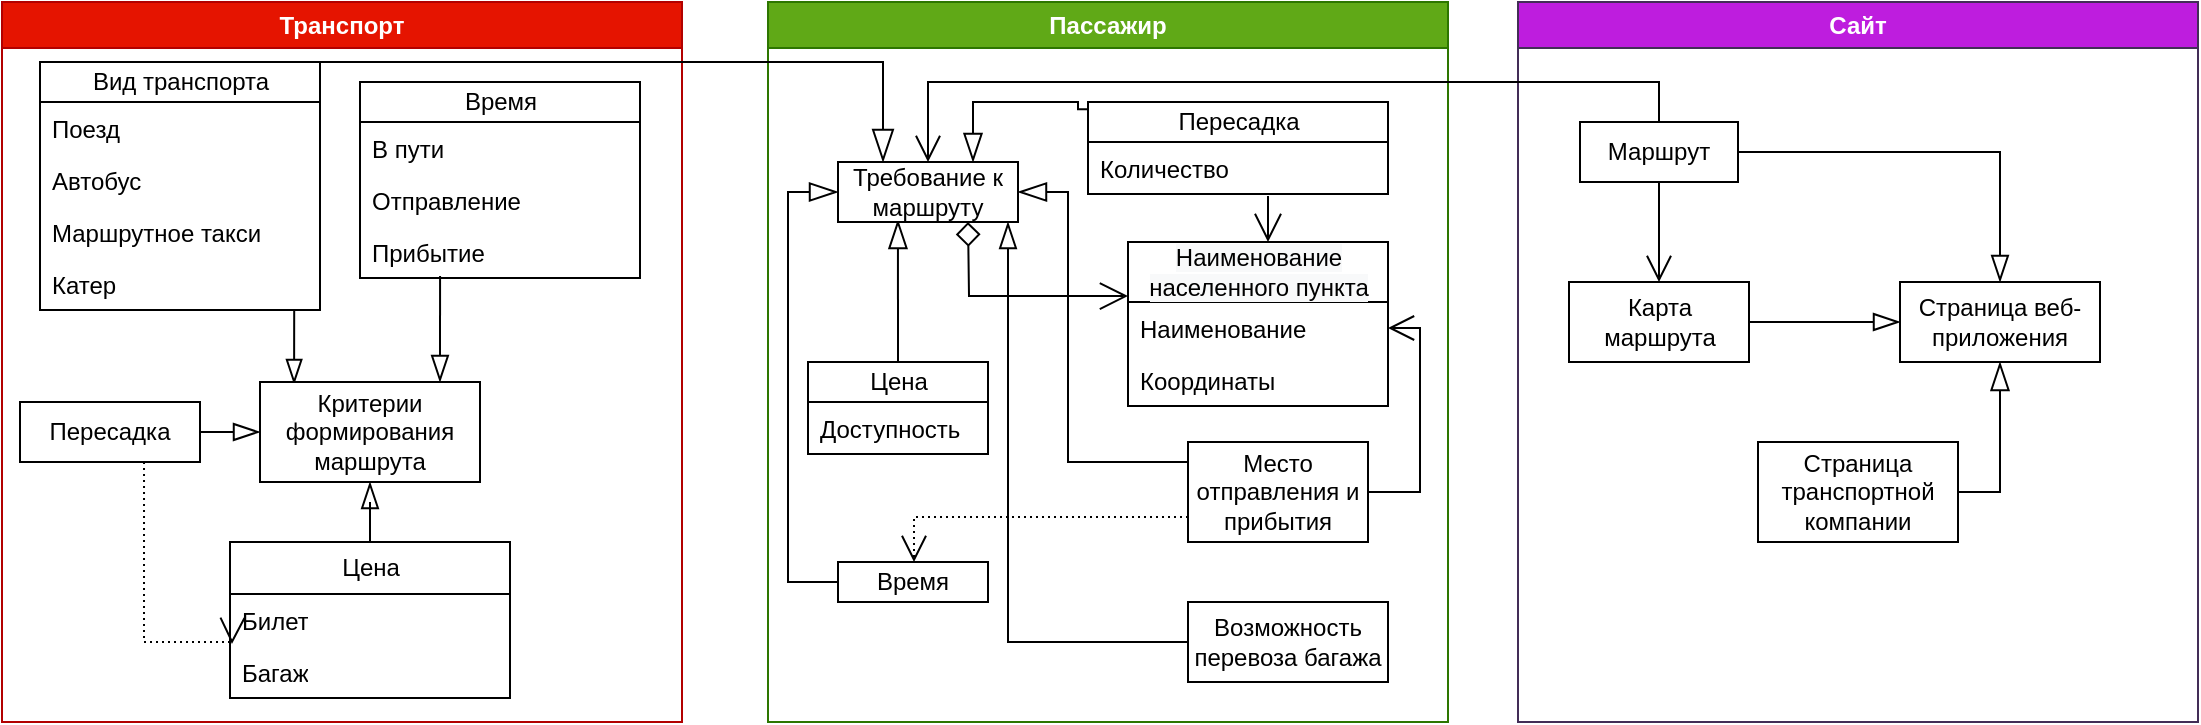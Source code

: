 <mxfile version="20.7.4" type="github">
  <diagram id="97Nrrohps93HSM1ZIezM" name="Страница 1">
    <mxGraphModel dx="1707" dy="1564" grid="1" gridSize="10" guides="1" tooltips="1" connect="1" arrows="1" fold="1" page="1" pageScale="1" pageWidth="827" pageHeight="1169" math="0" shadow="0">
      <root>
        <mxCell id="0" />
        <mxCell id="1" parent="0" />
        <mxCell id="limBzkKbLuW3zujK5Wkw-1" value="Транспорт" style="swimlane;whiteSpace=wrap;html=1;fillColor=#e51400;strokeColor=#B20000;fontColor=#ffffff;" parent="1" vertex="1">
          <mxGeometry x="-319" y="-40" width="340" height="360" as="geometry" />
        </mxCell>
        <mxCell id="rN79pym6WUAMVs8a9SZX-15" style="edgeStyle=orthogonalEdgeStyle;rounded=0;orthogonalLoop=1;jettySize=auto;html=1;entryX=0.155;entryY=0.02;entryDx=0;entryDy=0;startArrow=none;startFill=0;endArrow=blockThin;endFill=0;startSize=12;endSize=10;targetPerimeterSpacing=11;entryPerimeter=0;exitX=0.893;exitY=1;exitDx=0;exitDy=0;exitPerimeter=0;" edge="1" parent="limBzkKbLuW3zujK5Wkw-1" source="limBzkKbLuW3zujK5Wkw-15" target="limBzkKbLuW3zujK5Wkw-46">
          <mxGeometry relative="1" as="geometry">
            <Array as="points">
              <mxPoint x="146" y="154" />
            </Array>
          </mxGeometry>
        </mxCell>
        <mxCell id="limBzkKbLuW3zujK5Wkw-12" value="Вид транспорта" style="swimlane;fontStyle=0;childLayout=stackLayout;horizontal=1;startSize=20;fillColor=none;horizontalStack=0;resizeParent=1;resizeParentMax=0;resizeLast=0;collapsible=1;marginBottom=0;html=1;" parent="limBzkKbLuW3zujK5Wkw-1" vertex="1">
          <mxGeometry x="19" y="30" width="140" height="124" as="geometry" />
        </mxCell>
        <mxCell id="limBzkKbLuW3zujK5Wkw-16" value="Поезд&amp;nbsp;" style="text;strokeColor=none;fillColor=none;align=left;verticalAlign=top;spacingLeft=4;spacingRight=4;overflow=hidden;rotatable=0;points=[[0,0.5],[1,0.5]];portConstraint=eastwest;whiteSpace=wrap;html=1;" parent="limBzkKbLuW3zujK5Wkw-12" vertex="1">
          <mxGeometry y="20" width="140" height="26" as="geometry" />
        </mxCell>
        <mxCell id="limBzkKbLuW3zujK5Wkw-13" value="Автобус" style="text;strokeColor=none;fillColor=none;align=left;verticalAlign=top;spacingLeft=4;spacingRight=4;overflow=hidden;rotatable=0;points=[[0,0.5],[1,0.5]];portConstraint=eastwest;whiteSpace=wrap;html=1;" parent="limBzkKbLuW3zujK5Wkw-12" vertex="1">
          <mxGeometry y="46" width="140" height="26" as="geometry" />
        </mxCell>
        <mxCell id="limBzkKbLuW3zujK5Wkw-14" value="Маршрутное такси" style="text;strokeColor=none;fillColor=none;align=left;verticalAlign=top;spacingLeft=4;spacingRight=4;overflow=hidden;rotatable=0;points=[[0,0.5],[1,0.5]];portConstraint=eastwest;whiteSpace=wrap;html=1;" parent="limBzkKbLuW3zujK5Wkw-12" vertex="1">
          <mxGeometry y="72" width="140" height="26" as="geometry" />
        </mxCell>
        <mxCell id="limBzkKbLuW3zujK5Wkw-15" value="Катер" style="text;strokeColor=none;fillColor=none;align=left;verticalAlign=top;spacingLeft=4;spacingRight=4;overflow=hidden;rotatable=0;points=[[0,0.5],[1,0.5]];portConstraint=eastwest;whiteSpace=wrap;html=1;" parent="limBzkKbLuW3zujK5Wkw-12" vertex="1">
          <mxGeometry y="98" width="140" height="26" as="geometry" />
        </mxCell>
        <mxCell id="limBzkKbLuW3zujK5Wkw-21" value="Время" style="swimlane;fontStyle=0;childLayout=stackLayout;horizontal=1;startSize=20;fillColor=none;horizontalStack=0;resizeParent=1;resizeParentMax=0;resizeLast=0;collapsible=1;marginBottom=0;html=1;" parent="limBzkKbLuW3zujK5Wkw-1" vertex="1">
          <mxGeometry x="179" y="40" width="140" height="98" as="geometry" />
        </mxCell>
        <mxCell id="limBzkKbLuW3zujK5Wkw-22" value="В пути" style="text;strokeColor=none;fillColor=none;align=left;verticalAlign=top;spacingLeft=4;spacingRight=4;overflow=hidden;rotatable=0;points=[[0,0.5],[1,0.5]];portConstraint=eastwest;whiteSpace=wrap;html=1;" parent="limBzkKbLuW3zujK5Wkw-21" vertex="1">
          <mxGeometry y="20" width="140" height="26" as="geometry" />
        </mxCell>
        <mxCell id="limBzkKbLuW3zujK5Wkw-23" value="Отправление" style="text;strokeColor=none;fillColor=none;align=left;verticalAlign=top;spacingLeft=4;spacingRight=4;overflow=hidden;rotatable=0;points=[[0,0.5],[1,0.5]];portConstraint=eastwest;whiteSpace=wrap;html=1;" parent="limBzkKbLuW3zujK5Wkw-21" vertex="1">
          <mxGeometry y="46" width="140" height="26" as="geometry" />
        </mxCell>
        <mxCell id="limBzkKbLuW3zujK5Wkw-24" value="Прибытие" style="text;strokeColor=none;fillColor=none;align=left;verticalAlign=top;spacingLeft=4;spacingRight=4;overflow=hidden;rotatable=0;points=[[0,0.5],[1,0.5]];portConstraint=eastwest;whiteSpace=wrap;html=1;" parent="limBzkKbLuW3zujK5Wkw-21" vertex="1">
          <mxGeometry y="72" width="140" height="26" as="geometry" />
        </mxCell>
        <mxCell id="limBzkKbLuW3zujK5Wkw-79" style="edgeStyle=orthogonalEdgeStyle;rounded=0;orthogonalLoop=1;jettySize=auto;html=1;exitX=0.689;exitY=1;exitDx=0;exitDy=0;startArrow=none;startFill=0;endArrow=open;endFill=0;dashed=1;dashPattern=1 2;entryX=0.007;entryY=0.962;entryDx=0;entryDy=0;entryPerimeter=0;exitPerimeter=0;endSize=11;startSize=11;" parent="limBzkKbLuW3zujK5Wkw-1" source="limBzkKbLuW3zujK5Wkw-47" target="limBzkKbLuW3zujK5Wkw-28" edge="1">
          <mxGeometry relative="1" as="geometry">
            <mxPoint x="109" y="320" as="targetPoint" />
            <Array as="points">
              <mxPoint x="71" y="320" />
            </Array>
          </mxGeometry>
        </mxCell>
        <mxCell id="rN79pym6WUAMVs8a9SZX-1" style="edgeStyle=elbowEdgeStyle;rounded=0;orthogonalLoop=1;jettySize=auto;html=1;startArrow=none;endArrow=blockThin;entryX=0;entryY=0.5;entryDx=0;entryDy=0;exitX=1;exitY=0.5;exitDx=0;exitDy=0;endFill=0;endSize=11;startSize=11;" edge="1" parent="limBzkKbLuW3zujK5Wkw-1" source="limBzkKbLuW3zujK5Wkw-47" target="limBzkKbLuW3zujK5Wkw-46">
          <mxGeometry relative="1" as="geometry">
            <mxPoint x="99" y="290" as="sourcePoint" />
            <mxPoint x="119" y="240" as="targetPoint" />
          </mxGeometry>
        </mxCell>
        <UserObject label="Пересадка" treeRoot="1" id="limBzkKbLuW3zujK5Wkw-47">
          <mxCell style="whiteSpace=wrap;html=1;align=center;treeFolding=1;treeMoving=1;newEdgeStyle={&quot;edgeStyle&quot;:&quot;elbowEdgeStyle&quot;,&quot;startArrow&quot;:&quot;none&quot;,&quot;endArrow&quot;:&quot;none&quot;};" parent="limBzkKbLuW3zujK5Wkw-1" vertex="1">
            <mxGeometry x="9" y="200" width="90" height="30" as="geometry" />
          </mxCell>
        </UserObject>
        <mxCell id="limBzkKbLuW3zujK5Wkw-69" style="edgeStyle=orthogonalEdgeStyle;rounded=0;orthogonalLoop=1;jettySize=auto;html=1;exitX=0.818;exitY=0;exitDx=0;exitDy=0;startArrow=blockThin;startFill=0;endArrow=none;endFill=0;exitPerimeter=0;entryX=0.286;entryY=0.962;entryDx=0;entryDy=0;entryPerimeter=0;endSize=11;startSize=11;" parent="limBzkKbLuW3zujK5Wkw-1" source="limBzkKbLuW3zujK5Wkw-46" target="limBzkKbLuW3zujK5Wkw-24" edge="1">
          <mxGeometry relative="1" as="geometry">
            <mxPoint x="219" y="160" as="targetPoint" />
          </mxGeometry>
        </mxCell>
        <mxCell id="limBzkKbLuW3zujK5Wkw-71" style="edgeStyle=orthogonalEdgeStyle;rounded=0;orthogonalLoop=1;jettySize=auto;html=1;exitX=0.5;exitY=1;exitDx=0;exitDy=0;startArrow=blockThin;startFill=0;endArrow=none;endFill=0;endSize=11;startSize=11;" parent="limBzkKbLuW3zujK5Wkw-1" source="limBzkKbLuW3zujK5Wkw-46" target="limBzkKbLuW3zujK5Wkw-27" edge="1">
          <mxGeometry relative="1" as="geometry" />
        </mxCell>
        <UserObject label="Критерии формирования маршрута" treeRoot="1" id="limBzkKbLuW3zujK5Wkw-46">
          <mxCell style="whiteSpace=wrap;html=1;align=center;treeFolding=1;treeMoving=1;newEdgeStyle={&quot;edgeStyle&quot;:&quot;elbowEdgeStyle&quot;,&quot;startArrow&quot;:&quot;none&quot;,&quot;endArrow&quot;:&quot;none&quot;};" parent="limBzkKbLuW3zujK5Wkw-1" vertex="1">
            <mxGeometry x="129" y="190" width="110" height="50" as="geometry" />
          </mxCell>
        </UserObject>
        <mxCell id="limBzkKbLuW3zujK5Wkw-27" value="Цена" style="swimlane;fontStyle=0;childLayout=stackLayout;horizontal=1;startSize=26;fillColor=none;horizontalStack=0;resizeParent=1;resizeParentMax=0;resizeLast=0;collapsible=1;marginBottom=0;html=1;" parent="limBzkKbLuW3zujK5Wkw-1" vertex="1">
          <mxGeometry x="114" y="270" width="140" height="78" as="geometry" />
        </mxCell>
        <mxCell id="limBzkKbLuW3zujK5Wkw-28" value="Билет" style="text;strokeColor=none;fillColor=none;align=left;verticalAlign=top;spacingLeft=4;spacingRight=4;overflow=hidden;rotatable=0;points=[[0,0.5],[1,0.5]];portConstraint=eastwest;whiteSpace=wrap;html=1;" parent="limBzkKbLuW3zujK5Wkw-27" vertex="1">
          <mxGeometry y="26" width="140" height="26" as="geometry" />
        </mxCell>
        <mxCell id="limBzkKbLuW3zujK5Wkw-29" value="Багаж" style="text;strokeColor=none;fillColor=none;align=left;verticalAlign=top;spacingLeft=4;spacingRight=4;overflow=hidden;rotatable=0;points=[[0,0.5],[1,0.5]];portConstraint=eastwest;whiteSpace=wrap;html=1;" parent="limBzkKbLuW3zujK5Wkw-27" vertex="1">
          <mxGeometry y="52" width="140" height="26" as="geometry" />
        </mxCell>
        <mxCell id="rN79pym6WUAMVs8a9SZX-2" style="edgeStyle=elbowEdgeStyle;rounded=0;orthogonalLoop=1;jettySize=auto;html=1;startArrow=none;endArrow=none;exitX=0.75;exitY=0;exitDx=0;exitDy=0;entryX=0.5;entryY=0;entryDx=0;entryDy=0;" edge="1" parent="limBzkKbLuW3zujK5Wkw-1" source="limBzkKbLuW3zujK5Wkw-47" target="limBzkKbLuW3zujK5Wkw-47">
          <mxGeometry relative="1" as="geometry" />
        </mxCell>
        <mxCell id="limBzkKbLuW3zujK5Wkw-31" value="Пассажир" style="swimlane;whiteSpace=wrap;html=1;fillColor=#60a917;strokeColor=#2D7600;fontColor=#ffffff;" parent="1" vertex="1">
          <mxGeometry x="64" y="-40" width="340" height="360" as="geometry" />
        </mxCell>
        <mxCell id="limBzkKbLuW3zujK5Wkw-37" value="Цена" style="swimlane;fontStyle=0;childLayout=stackLayout;horizontal=1;startSize=20;fillColor=none;horizontalStack=0;resizeParent=1;resizeParentMax=0;resizeLast=0;collapsible=1;marginBottom=0;html=1;" parent="limBzkKbLuW3zujK5Wkw-31" vertex="1">
          <mxGeometry x="20" y="180" width="90" height="46" as="geometry" />
        </mxCell>
        <mxCell id="limBzkKbLuW3zujK5Wkw-38" value="Доступность" style="text;strokeColor=none;fillColor=none;align=left;verticalAlign=top;spacingLeft=4;spacingRight=4;overflow=hidden;rotatable=0;points=[[0,0.5],[1,0.5]];portConstraint=eastwest;whiteSpace=wrap;html=1;" parent="limBzkKbLuW3zujK5Wkw-37" vertex="1">
          <mxGeometry y="20" width="90" height="26" as="geometry" />
        </mxCell>
        <mxCell id="limBzkKbLuW3zujK5Wkw-41" value="Пересадка" style="swimlane;fontStyle=0;childLayout=stackLayout;horizontal=1;startSize=20;fillColor=none;horizontalStack=0;resizeParent=1;resizeParentMax=0;resizeLast=0;collapsible=1;marginBottom=0;html=1;" parent="limBzkKbLuW3zujK5Wkw-31" vertex="1">
          <mxGeometry x="160" y="50" width="150" height="46" as="geometry" />
        </mxCell>
        <mxCell id="limBzkKbLuW3zujK5Wkw-42" value="Количество" style="text;strokeColor=none;fillColor=none;align=left;verticalAlign=top;spacingLeft=4;spacingRight=4;overflow=hidden;rotatable=0;points=[[0,0.5],[1,0.5]];portConstraint=eastwest;whiteSpace=wrap;html=1;" parent="limBzkKbLuW3zujK5Wkw-41" vertex="1">
          <mxGeometry y="20" width="150" height="26" as="geometry" />
        </mxCell>
        <UserObject label="Возможность перевоза багажа" treeRoot="1" id="limBzkKbLuW3zujK5Wkw-45">
          <mxCell style="whiteSpace=wrap;html=1;align=center;treeFolding=1;treeMoving=1;newEdgeStyle={&quot;edgeStyle&quot;:&quot;elbowEdgeStyle&quot;,&quot;startArrow&quot;:&quot;none&quot;,&quot;endArrow&quot;:&quot;none&quot;};" parent="limBzkKbLuW3zujK5Wkw-31" vertex="1">
            <mxGeometry x="210" y="300" width="100" height="40" as="geometry" />
          </mxCell>
        </UserObject>
        <mxCell id="limBzkKbLuW3zujK5Wkw-83" style="edgeStyle=orthogonalEdgeStyle;rounded=0;orthogonalLoop=1;jettySize=auto;html=1;exitX=0;exitY=0.75;exitDx=0;exitDy=0;dashed=1;dashPattern=1 2;startArrow=none;startFill=0;endArrow=open;endFill=0;strokeWidth=1;endSize=11;" parent="limBzkKbLuW3zujK5Wkw-31" source="limBzkKbLuW3zujK5Wkw-51" target="limBzkKbLuW3zujK5Wkw-50" edge="1">
          <mxGeometry relative="1" as="geometry">
            <Array as="points">
              <mxPoint x="73" y="258" />
            </Array>
          </mxGeometry>
        </mxCell>
        <UserObject label="Место отправления и прибытия" treeRoot="1" id="limBzkKbLuW3zujK5Wkw-51">
          <mxCell style="whiteSpace=wrap;html=1;align=center;treeFolding=1;treeMoving=1;newEdgeStyle={&quot;edgeStyle&quot;:&quot;elbowEdgeStyle&quot;,&quot;startArrow&quot;:&quot;none&quot;,&quot;endArrow&quot;:&quot;none&quot;};" parent="limBzkKbLuW3zujK5Wkw-31" vertex="1">
            <mxGeometry x="210" y="220" width="90" height="50" as="geometry" />
          </mxCell>
        </UserObject>
        <UserObject label="Время" treeRoot="1" id="limBzkKbLuW3zujK5Wkw-50">
          <mxCell style="whiteSpace=wrap;html=1;align=center;treeFolding=1;treeMoving=1;newEdgeStyle={&quot;edgeStyle&quot;:&quot;elbowEdgeStyle&quot;,&quot;startArrow&quot;:&quot;none&quot;,&quot;endArrow&quot;:&quot;none&quot;};" parent="limBzkKbLuW3zujK5Wkw-31" vertex="1">
            <mxGeometry x="35" y="280" width="75" height="20" as="geometry" />
          </mxCell>
        </UserObject>
        <mxCell id="limBzkKbLuW3zujK5Wkw-80" style="edgeStyle=orthogonalEdgeStyle;rounded=0;orthogonalLoop=1;jettySize=auto;html=1;entryX=0.5;entryY=0;entryDx=0;entryDy=0;startArrow=blockThin;startFill=0;endArrow=none;endFill=0;exitX=0.333;exitY=0.967;exitDx=0;exitDy=0;exitPerimeter=0;endSize=11;startSize=12;" parent="limBzkKbLuW3zujK5Wkw-31" target="limBzkKbLuW3zujK5Wkw-37" edge="1" source="limBzkKbLuW3zujK5Wkw-49">
          <mxGeometry relative="1" as="geometry">
            <mxPoint x="65" y="100" as="sourcePoint" />
          </mxGeometry>
        </mxCell>
        <mxCell id="limBzkKbLuW3zujK5Wkw-81" style="edgeStyle=orthogonalEdgeStyle;rounded=0;orthogonalLoop=1;jettySize=auto;html=1;exitX=1;exitY=0.5;exitDx=0;exitDy=0;startArrow=blockThin;startFill=0;endArrow=none;endFill=0;entryX=0;entryY=0.25;entryDx=0;entryDy=0;endSize=11;targetPerimeterSpacing=10;startSize=12;" parent="limBzkKbLuW3zujK5Wkw-31" source="limBzkKbLuW3zujK5Wkw-49" edge="1" target="limBzkKbLuW3zujK5Wkw-51">
          <mxGeometry relative="1" as="geometry">
            <Array as="points">
              <mxPoint x="150" y="95" />
              <mxPoint x="150" y="230" />
              <mxPoint x="210" y="230" />
            </Array>
            <mxPoint x="186" y="240" as="targetPoint" />
          </mxGeometry>
        </mxCell>
        <mxCell id="limBzkKbLuW3zujK5Wkw-82" style="edgeStyle=orthogonalEdgeStyle;rounded=0;orthogonalLoop=1;jettySize=auto;html=1;exitX=0;exitY=0.5;exitDx=0;exitDy=0;entryX=0;entryY=0.5;entryDx=0;entryDy=0;startArrow=blockThin;startFill=0;endArrow=none;endFill=0;endSize=11;startSize=12;" parent="limBzkKbLuW3zujK5Wkw-31" source="limBzkKbLuW3zujK5Wkw-49" target="limBzkKbLuW3zujK5Wkw-50" edge="1">
          <mxGeometry relative="1" as="geometry">
            <Array as="points">
              <mxPoint x="10" y="95" />
              <mxPoint x="10" y="290" />
            </Array>
          </mxGeometry>
        </mxCell>
        <mxCell id="limBzkKbLuW3zujK5Wkw-84" style="edgeStyle=orthogonalEdgeStyle;rounded=0;orthogonalLoop=1;jettySize=auto;html=1;exitX=0.75;exitY=0;exitDx=0;exitDy=0;entryX=0;entryY=0.078;entryDx=0;entryDy=0;entryPerimeter=0;strokeWidth=1;startArrow=blockThin;startFill=0;endArrow=none;endFill=0;endSize=11;startSize=12;" parent="limBzkKbLuW3zujK5Wkw-31" source="limBzkKbLuW3zujK5Wkw-49" target="limBzkKbLuW3zujK5Wkw-41" edge="1">
          <mxGeometry relative="1" as="geometry" />
        </mxCell>
        <mxCell id="limBzkKbLuW3zujK5Wkw-85" style="edgeStyle=orthogonalEdgeStyle;rounded=0;orthogonalLoop=1;jettySize=auto;html=1;entryX=0;entryY=0.5;entryDx=0;entryDy=0;strokeWidth=1;startArrow=blockThin;startFill=0;endArrow=none;endFill=0;endSize=11;startSize=11;" parent="limBzkKbLuW3zujK5Wkw-31" target="limBzkKbLuW3zujK5Wkw-45" edge="1">
          <mxGeometry relative="1" as="geometry">
            <Array as="points">
              <mxPoint x="120" y="320" />
            </Array>
            <mxPoint x="120" y="110" as="sourcePoint" />
          </mxGeometry>
        </mxCell>
        <UserObject label="Требование к маршруту" treeRoot="1" id="limBzkKbLuW3zujK5Wkw-49">
          <mxCell style="whiteSpace=wrap;html=1;align=center;treeFolding=1;treeMoving=1;newEdgeStyle={&quot;edgeStyle&quot;:&quot;elbowEdgeStyle&quot;,&quot;startArrow&quot;:&quot;none&quot;,&quot;endArrow&quot;:&quot;none&quot;};" parent="limBzkKbLuW3zujK5Wkw-31" vertex="1">
            <mxGeometry x="35" y="80" width="90" height="30" as="geometry" />
          </mxCell>
        </UserObject>
        <mxCell id="iGJkE_ShlogeNW5qeEZw-10" value="" style="edgeStyle=orthogonalEdgeStyle;rounded=0;orthogonalLoop=1;jettySize=auto;html=1;endArrow=none;endFill=0;startArrow=open;startFill=0;entryX=0.6;entryY=1.038;entryDx=0;entryDy=0;entryPerimeter=0;exitX=0.5;exitY=0;exitDx=0;exitDy=0;startSize=12;" parent="limBzkKbLuW3zujK5Wkw-31" target="limBzkKbLuW3zujK5Wkw-42" edge="1">
          <mxGeometry relative="1" as="geometry">
            <Array as="points" />
            <mxPoint x="250" y="120" as="sourcePoint" />
          </mxGeometry>
        </mxCell>
        <mxCell id="iGJkE_ShlogeNW5qeEZw-18" style="edgeStyle=orthogonalEdgeStyle;rounded=0;orthogonalLoop=1;jettySize=auto;html=1;exitX=0;exitY=-0.115;exitDx=0;exitDy=0;entryX=0.993;entryY=0.923;entryDx=0;entryDy=0;entryPerimeter=0;startArrow=open;startFill=0;endArrow=diamond;endFill=0;endSize=10;exitPerimeter=0;startSize=12;" parent="limBzkKbLuW3zujK5Wkw-31" source="rN79pym6WUAMVs8a9SZX-4" edge="1">
          <mxGeometry relative="1" as="geometry">
            <mxPoint x="200" y="150" as="sourcePoint" />
            <mxPoint x="100.02" y="109.998" as="targetPoint" />
          </mxGeometry>
        </mxCell>
        <mxCell id="rN79pym6WUAMVs8a9SZX-3" value="&lt;span style=&quot;text-align: left; background-color: rgb(248, 249, 250);&quot;&gt;Наименование &lt;br&gt;населенного пункта&lt;/span&gt;" style="swimlane;fontStyle=0;childLayout=stackLayout;horizontal=1;startSize=30;fillColor=none;horizontalStack=0;resizeParent=1;resizeParentMax=0;resizeLast=0;collapsible=1;marginBottom=0;html=1;" vertex="1" parent="limBzkKbLuW3zujK5Wkw-31">
          <mxGeometry x="180" y="120" width="130" height="82" as="geometry" />
        </mxCell>
        <mxCell id="rN79pym6WUAMVs8a9SZX-4" value="Наименование" style="text;strokeColor=none;fillColor=none;align=left;verticalAlign=top;spacingLeft=4;spacingRight=4;overflow=hidden;rotatable=0;points=[[0,0.5],[1,0.5]];portConstraint=eastwest;whiteSpace=wrap;html=1;" vertex="1" parent="rN79pym6WUAMVs8a9SZX-3">
          <mxGeometry y="30" width="130" height="26" as="geometry" />
        </mxCell>
        <mxCell id="rN79pym6WUAMVs8a9SZX-5" value="Координаты" style="text;strokeColor=none;fillColor=none;align=left;verticalAlign=top;spacingLeft=4;spacingRight=4;overflow=hidden;rotatable=0;points=[[0,0.5],[1,0.5]];portConstraint=eastwest;whiteSpace=wrap;html=1;" vertex="1" parent="rN79pym6WUAMVs8a9SZX-3">
          <mxGeometry y="56" width="130" height="26" as="geometry" />
        </mxCell>
        <mxCell id="rN79pym6WUAMVs8a9SZX-6" value="" style="edgeStyle=elbowEdgeStyle;rounded=0;orthogonalLoop=1;jettySize=auto;html=1;elbow=horizontal;startArrow=none;endArrow=open;endSize=11;entryX=1;entryY=0.5;entryDx=0;entryDy=0;startFill=0;endFill=0;" edge="1" parent="limBzkKbLuW3zujK5Wkw-31" source="limBzkKbLuW3zujK5Wkw-51" target="rN79pym6WUAMVs8a9SZX-4">
          <mxGeometry relative="1" as="geometry">
            <Array as="points">
              <mxPoint x="326" y="200" />
            </Array>
          </mxGeometry>
        </mxCell>
        <mxCell id="limBzkKbLuW3zujK5Wkw-53" value="Сайт" style="swimlane;whiteSpace=wrap;html=1;fillColor=#BE1DDE;strokeColor=#432D57;fontColor=#ffffff;" parent="1" vertex="1">
          <mxGeometry x="439" y="-40" width="340" height="360" as="geometry" />
        </mxCell>
        <mxCell id="limBzkKbLuW3zujK5Wkw-89" style="edgeStyle=orthogonalEdgeStyle;rounded=0;orthogonalLoop=1;jettySize=auto;html=1;exitX=1;exitY=0.5;exitDx=0;exitDy=0;strokeWidth=1;startArrow=none;startFill=0;endArrow=blockThin;endFill=0;entryX=0.5;entryY=1;entryDx=0;entryDy=0;endSize=12;" parent="limBzkKbLuW3zujK5Wkw-53" source="limBzkKbLuW3zujK5Wkw-59" target="limBzkKbLuW3zujK5Wkw-87" edge="1">
          <mxGeometry relative="1" as="geometry">
            <Array as="points">
              <mxPoint x="241" y="245" />
            </Array>
            <mxPoint x="241" y="184" as="targetPoint" />
          </mxGeometry>
        </mxCell>
        <UserObject label="Страница транспортной компании" treeRoot="1" id="limBzkKbLuW3zujK5Wkw-59">
          <mxCell style="whiteSpace=wrap;html=1;align=center;treeFolding=1;treeMoving=1;newEdgeStyle={&quot;edgeStyle&quot;:&quot;elbowEdgeStyle&quot;,&quot;startArrow&quot;:&quot;none&quot;,&quot;endArrow&quot;:&quot;none&quot;};" parent="limBzkKbLuW3zujK5Wkw-53" vertex="1">
            <mxGeometry x="120" y="220" width="100" height="50" as="geometry" />
          </mxCell>
        </UserObject>
        <mxCell id="limBzkKbLuW3zujK5Wkw-88" style="edgeStyle=orthogonalEdgeStyle;rounded=0;orthogonalLoop=1;jettySize=auto;html=1;exitX=1;exitY=0.5;exitDx=0;exitDy=0;entryX=0;entryY=0.5;entryDx=0;entryDy=0;strokeWidth=1;startArrow=none;startFill=0;endArrow=blockThin;endFill=0;endSize=11;" parent="limBzkKbLuW3zujK5Wkw-53" source="limBzkKbLuW3zujK5Wkw-62" target="limBzkKbLuW3zujK5Wkw-87" edge="1">
          <mxGeometry relative="1" as="geometry">
            <mxPoint x="260" y="180" as="sourcePoint" />
          </mxGeometry>
        </mxCell>
        <UserObject label="Карта маршрута" treeRoot="1" id="limBzkKbLuW3zujK5Wkw-62">
          <mxCell style="whiteSpace=wrap;html=1;align=center;treeFolding=1;treeMoving=1;newEdgeStyle={&quot;edgeStyle&quot;:&quot;elbowEdgeStyle&quot;,&quot;startArrow&quot;:&quot;none&quot;,&quot;endArrow&quot;:&quot;none&quot;};" parent="limBzkKbLuW3zujK5Wkw-53" vertex="1">
            <mxGeometry x="25.5" y="140" width="90" height="40" as="geometry" />
          </mxCell>
        </UserObject>
        <UserObject label="Страница веб-приложения" treeRoot="1" id="limBzkKbLuW3zujK5Wkw-87">
          <mxCell style="whiteSpace=wrap;html=1;align=center;treeFolding=1;treeMoving=1;newEdgeStyle={&quot;edgeStyle&quot;:&quot;elbowEdgeStyle&quot;,&quot;startArrow&quot;:&quot;none&quot;,&quot;endArrow&quot;:&quot;none&quot;};" parent="limBzkKbLuW3zujK5Wkw-53" vertex="1">
            <mxGeometry x="191" y="140" width="100" height="40" as="geometry" />
          </mxCell>
        </UserObject>
        <mxCell id="rN79pym6WUAMVs8a9SZX-13" style="edgeStyle=elbowEdgeStyle;rounded=0;orthogonalLoop=1;jettySize=auto;html=1;startArrow=none;endArrow=blockThin;exitX=1;exitY=0.5;exitDx=0;exitDy=0;endSize=11;startFill=0;endFill=0;entryX=0.5;entryY=0;entryDx=0;entryDy=0;" edge="1" parent="limBzkKbLuW3zujK5Wkw-53" source="rN79pym6WUAMVs8a9SZX-12" target="limBzkKbLuW3zujK5Wkw-87">
          <mxGeometry relative="1" as="geometry">
            <mxPoint x="271" y="83" as="targetPoint" />
            <Array as="points">
              <mxPoint x="241" y="110" />
              <mxPoint x="231" y="70" />
              <mxPoint x="201" y="70" />
            </Array>
          </mxGeometry>
        </mxCell>
        <mxCell id="rN79pym6WUAMVs8a9SZX-14" value="" style="edgeStyle=elbowEdgeStyle;rounded=0;orthogonalLoop=1;jettySize=auto;html=1;elbow=vertical;startArrow=none;endArrow=open;endSize=11;endFill=0;" edge="1" parent="limBzkKbLuW3zujK5Wkw-53" source="rN79pym6WUAMVs8a9SZX-12" target="limBzkKbLuW3zujK5Wkw-62">
          <mxGeometry relative="1" as="geometry" />
        </mxCell>
        <UserObject label="Маршрут" treeRoot="1" id="rN79pym6WUAMVs8a9SZX-12">
          <mxCell style="whiteSpace=wrap;html=1;align=center;treeFolding=1;treeMoving=1;newEdgeStyle={&quot;edgeStyle&quot;:&quot;elbowEdgeStyle&quot;,&quot;startArrow&quot;:&quot;none&quot;,&quot;endArrow&quot;:&quot;none&quot;};" vertex="1" parent="limBzkKbLuW3zujK5Wkw-53">
            <mxGeometry x="31" y="60" width="79" height="30" as="geometry" />
          </mxCell>
        </UserObject>
        <mxCell id="limBzkKbLuW3zujK5Wkw-67" value="" style="endArrow=none;html=1;endSize=12;startArrow=blockThin;startSize=14;startFill=0;edgeStyle=orthogonalEdgeStyle;align=left;verticalAlign=bottom;rounded=0;entryX=0.75;entryY=0;entryDx=0;entryDy=0;exitX=0.25;exitY=0;exitDx=0;exitDy=0;endFill=0;" parent="1" source="limBzkKbLuW3zujK5Wkw-49" target="limBzkKbLuW3zujK5Wkw-12" edge="1">
          <mxGeometry x="-0.785" y="-22" relative="1" as="geometry">
            <mxPoint x="-40" y="10" as="sourcePoint" />
            <mxPoint x="120" y="10" as="targetPoint" />
            <Array as="points">
              <mxPoint x="118" y="-10" />
              <mxPoint x="-185" y="-10" />
            </Array>
            <mxPoint x="1" as="offset" />
          </mxGeometry>
        </mxCell>
        <mxCell id="limBzkKbLuW3zujK5Wkw-94" style="edgeStyle=orthogonalEdgeStyle;rounded=0;orthogonalLoop=1;jettySize=auto;html=1;entryX=0.5;entryY=0;entryDx=0;entryDy=0;strokeWidth=1;startArrow=none;startFill=0;endArrow=open;endFill=0;exitX=0.5;exitY=0;exitDx=0;exitDy=0;endSize=11;" parent="1" target="limBzkKbLuW3zujK5Wkw-49" edge="1" source="rN79pym6WUAMVs8a9SZX-12">
          <mxGeometry relative="1" as="geometry">
            <mxPoint x="510" as="sourcePoint" />
            <Array as="points">
              <mxPoint x="510" />
              <mxPoint x="144" />
            </Array>
          </mxGeometry>
        </mxCell>
      </root>
    </mxGraphModel>
  </diagram>
</mxfile>
